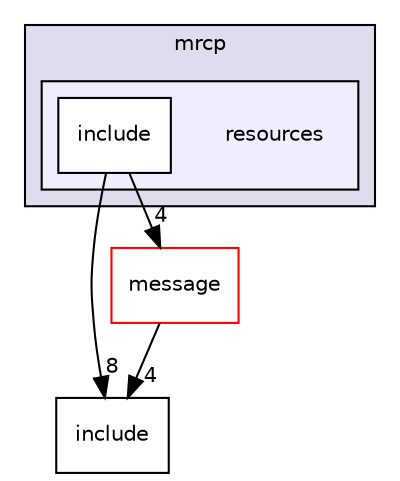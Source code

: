 digraph "resources" {
  compound=true
  node [ fontsize="10", fontname="Helvetica"];
  edge [ labelfontsize="10", labelfontname="Helvetica"];
  subgraph clusterdir_53ec2cfbed5d6184fafcb25ff13296d7 {
    graph [ bgcolor="#ddddee", pencolor="black", label="mrcp" fontname="Helvetica", fontsize="10", URL="dir_53ec2cfbed5d6184fafcb25ff13296d7.html"]
  subgraph clusterdir_dfc4a3e8fc7d732093c28adc3475eec2 {
    graph [ bgcolor="#eeeeff", pencolor="black", label="" URL="dir_dfc4a3e8fc7d732093c28adc3475eec2.html"];
    dir_dfc4a3e8fc7d732093c28adc3475eec2 [shape=plaintext label="resources"];
    dir_7d58bce4dd3db0c10558766fa5aab783 [shape=box label="include" color="black" fillcolor="white" style="filled" URL="dir_7d58bce4dd3db0c10558766fa5aab783.html"];
  }
  }
  dir_8213404c92762709e2b5917d35980ced [shape=box label="include" URL="dir_8213404c92762709e2b5917d35980ced.html"];
  dir_dd4f4ab4397f3805380f081876544ed2 [shape=box label="message" fillcolor="white" style="filled" color="red" URL="dir_dd4f4ab4397f3805380f081876544ed2.html"];
  dir_7d58bce4dd3db0c10558766fa5aab783->dir_8213404c92762709e2b5917d35980ced [headlabel="8", labeldistance=1.5 headhref="dir_000023_000013.html"];
  dir_7d58bce4dd3db0c10558766fa5aab783->dir_dd4f4ab4397f3805380f081876544ed2 [headlabel="4", labeldistance=1.5 headhref="dir_000023_000020.html"];
  dir_dd4f4ab4397f3805380f081876544ed2->dir_8213404c92762709e2b5917d35980ced [headlabel="4", labeldistance=1.5 headhref="dir_000020_000013.html"];
}

